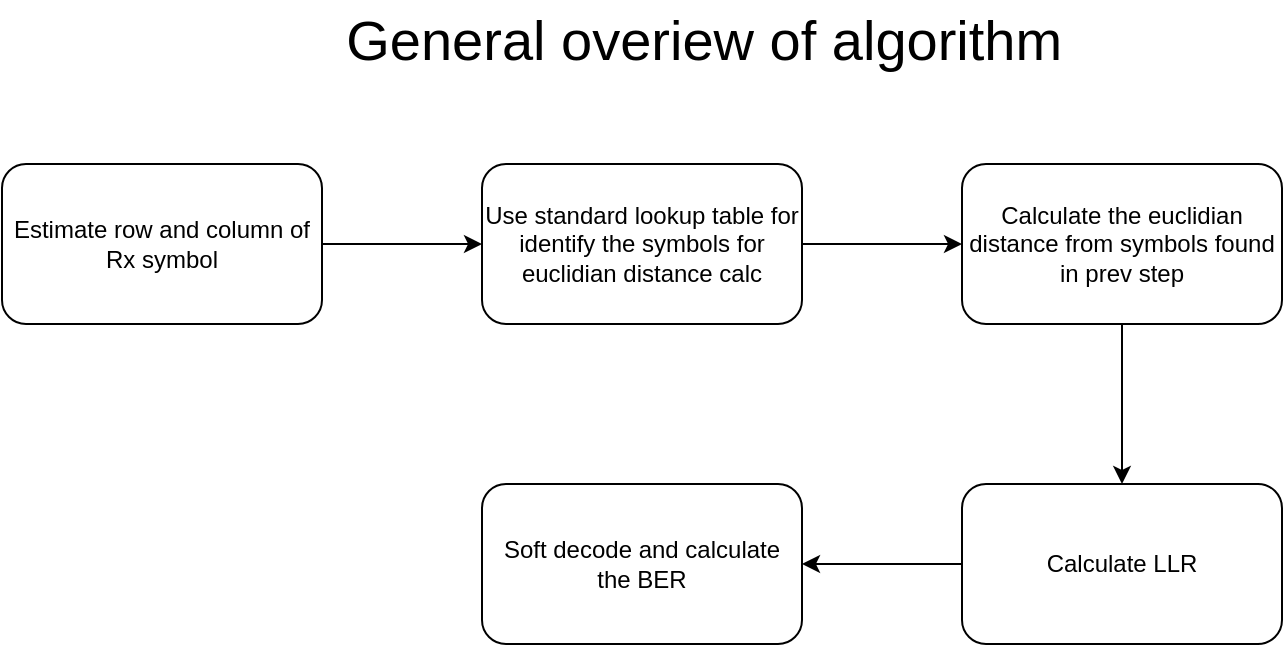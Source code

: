 <mxfile version="20.5.1" type="device"><diagram id="yN46sAstZ_d4-nb0Iu_E" name="Page-1"><mxGraphModel dx="989" dy="551" grid="1" gridSize="10" guides="1" tooltips="1" connect="1" arrows="1" fold="1" page="1" pageScale="1" pageWidth="850" pageHeight="1100" math="0" shadow="0"><root><mxCell id="0"/><mxCell id="1" parent="0"/><mxCell id="AwFqjpOiwZPIhQZgIsiM-3" value="" style="edgeStyle=orthogonalEdgeStyle;rounded=0;orthogonalLoop=1;jettySize=auto;html=1;" edge="1" parent="1" source="AwFqjpOiwZPIhQZgIsiM-1" target="AwFqjpOiwZPIhQZgIsiM-2"><mxGeometry relative="1" as="geometry"/></mxCell><mxCell id="AwFqjpOiwZPIhQZgIsiM-1" value="Estimate row and column of Rx symbol" style="rounded=1;whiteSpace=wrap;html=1;" vertex="1" parent="1"><mxGeometry x="80" y="160" width="160" height="80" as="geometry"/></mxCell><mxCell id="AwFqjpOiwZPIhQZgIsiM-5" value="" style="edgeStyle=orthogonalEdgeStyle;rounded=0;orthogonalLoop=1;jettySize=auto;html=1;" edge="1" parent="1" source="AwFqjpOiwZPIhQZgIsiM-2" target="AwFqjpOiwZPIhQZgIsiM-4"><mxGeometry relative="1" as="geometry"/></mxCell><mxCell id="AwFqjpOiwZPIhQZgIsiM-2" value="Use standard lookup table for identify the symbols for euclidian distance calc" style="whiteSpace=wrap;html=1;rounded=1;" vertex="1" parent="1"><mxGeometry x="320" y="160" width="160" height="80" as="geometry"/></mxCell><mxCell id="AwFqjpOiwZPIhQZgIsiM-7" value="" style="edgeStyle=orthogonalEdgeStyle;rounded=0;orthogonalLoop=1;jettySize=auto;html=1;" edge="1" parent="1" source="AwFqjpOiwZPIhQZgIsiM-4" target="AwFqjpOiwZPIhQZgIsiM-6"><mxGeometry relative="1" as="geometry"/></mxCell><mxCell id="AwFqjpOiwZPIhQZgIsiM-4" value="Calculate the euclidian distance from symbols found in prev step" style="whiteSpace=wrap;html=1;rounded=1;" vertex="1" parent="1"><mxGeometry x="560" y="160" width="160" height="80" as="geometry"/></mxCell><mxCell id="AwFqjpOiwZPIhQZgIsiM-9" value="" style="edgeStyle=orthogonalEdgeStyle;rounded=0;orthogonalLoop=1;jettySize=auto;html=1;" edge="1" parent="1" source="AwFqjpOiwZPIhQZgIsiM-6" target="AwFqjpOiwZPIhQZgIsiM-8"><mxGeometry relative="1" as="geometry"/></mxCell><mxCell id="AwFqjpOiwZPIhQZgIsiM-6" value="Calculate LLR" style="whiteSpace=wrap;html=1;rounded=1;" vertex="1" parent="1"><mxGeometry x="560" y="320" width="160" height="80" as="geometry"/></mxCell><mxCell id="AwFqjpOiwZPIhQZgIsiM-8" value="Soft decode and calculate the BER" style="whiteSpace=wrap;html=1;rounded=1;" vertex="1" parent="1"><mxGeometry x="320" y="320" width="160" height="80" as="geometry"/></mxCell><mxCell id="AwFqjpOiwZPIhQZgIsiM-10" value="&lt;font style=&quot;font-size: 28px;&quot;&gt;General overiew of algorithm&amp;nbsp;&lt;/font&gt;" style="text;html=1;strokeColor=none;fillColor=none;align=center;verticalAlign=middle;whiteSpace=wrap;rounded=0;" vertex="1" parent="1"><mxGeometry x="250" y="78" width="370" height="40" as="geometry"/></mxCell></root></mxGraphModel></diagram></mxfile>